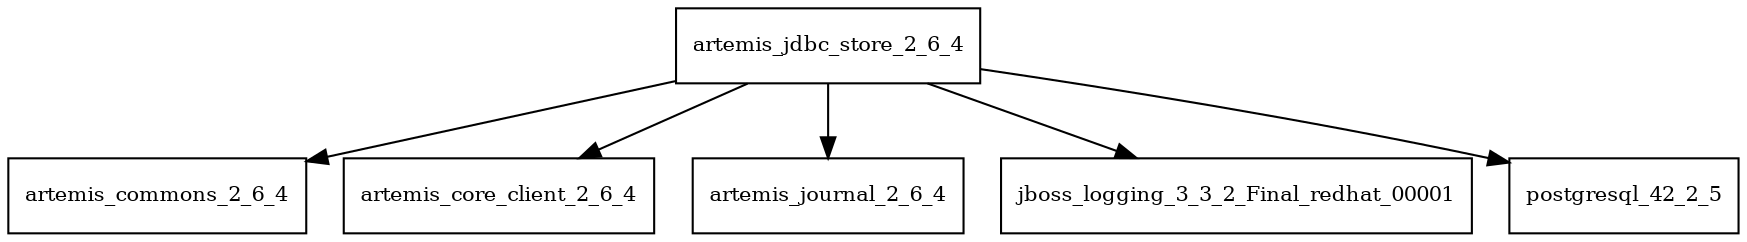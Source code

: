 digraph artemis_jdbc_store_2_6_4_dependencies {
  node [shape = box, fontsize=10.0];
  artemis_jdbc_store_2_6_4 -> artemis_commons_2_6_4;
  artemis_jdbc_store_2_6_4 -> artemis_core_client_2_6_4;
  artemis_jdbc_store_2_6_4 -> artemis_journal_2_6_4;
  artemis_jdbc_store_2_6_4 -> jboss_logging_3_3_2_Final_redhat_00001;
  artemis_jdbc_store_2_6_4 -> postgresql_42_2_5;
}
